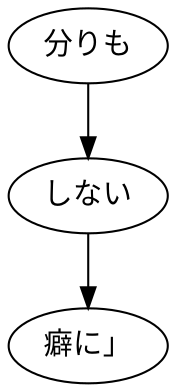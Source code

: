 digraph graph7085 {
	node0 [label="分りも"];
	node1 [label="しない"];
	node2 [label="癖に」"];
	node0 -> node1;
	node1 -> node2;
}
